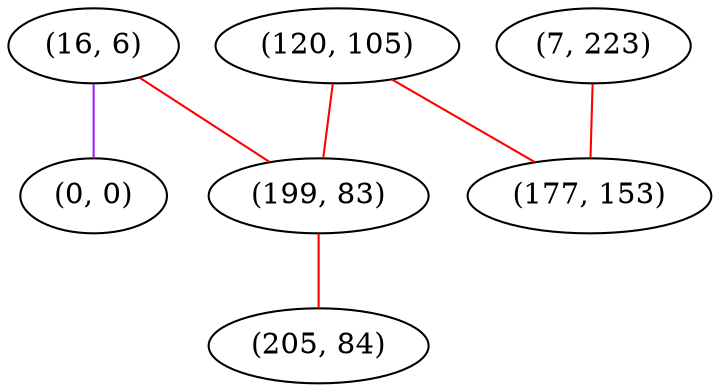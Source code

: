 graph "" {
"(120, 105)";
"(16, 6)";
"(0, 0)";
"(199, 83)";
"(7, 223)";
"(205, 84)";
"(177, 153)";
"(120, 105)" -- "(199, 83)"  [color=red, key=0, weight=1];
"(120, 105)" -- "(177, 153)"  [color=red, key=0, weight=1];
"(16, 6)" -- "(199, 83)"  [color=red, key=0, weight=1];
"(16, 6)" -- "(0, 0)"  [color=purple, key=0, weight=4];
"(199, 83)" -- "(205, 84)"  [color=red, key=0, weight=1];
"(7, 223)" -- "(177, 153)"  [color=red, key=0, weight=1];
}
